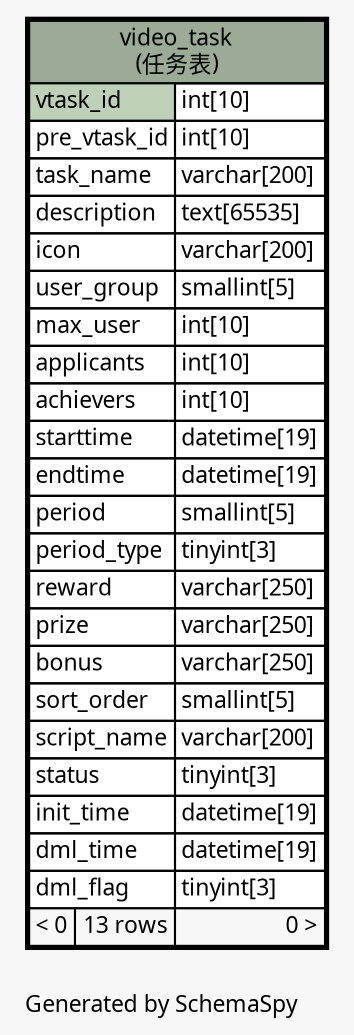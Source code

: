 // dot 2.26.0 on Linux 2.6.32-504.3.3.el6.x86_64
// SchemaSpy rev Unknown
digraph "oneDegreeRelationshipsDiagram" {
  graph [
    rankdir="RL"
    bgcolor="#f7f7f7"
    label="\nGenerated by SchemaSpy"
    labeljust="l"
    nodesep="0.18"
    ranksep="0.46"
    fontname="Microsoft YaHei"
    fontsize="11"
  ];
  node [
    fontname="Microsoft YaHei"
    fontsize="11"
    shape="plaintext"
  ];
  edge [
    arrowsize="0.8"
  ];
  "video_task" [
    label=<
    <TABLE BORDER="2" CELLBORDER="1" CELLSPACING="0" BGCOLOR="#ffffff">
      <TR><TD COLSPAN="3" BGCOLOR="#9bab96" ALIGN="CENTER">video_task<br/>(任务表)</TD></TR>
      <TR><TD PORT="vtask_id" COLSPAN="2" BGCOLOR="#bed1b8" ALIGN="LEFT">vtask_id</TD><TD PORT="vtask_id.type" ALIGN="LEFT">int[10]</TD></TR>
      <TR><TD PORT="pre_vtask_id" COLSPAN="2" ALIGN="LEFT">pre_vtask_id</TD><TD PORT="pre_vtask_id.type" ALIGN="LEFT">int[10]</TD></TR>
      <TR><TD PORT="task_name" COLSPAN="2" ALIGN="LEFT">task_name</TD><TD PORT="task_name.type" ALIGN="LEFT">varchar[200]</TD></TR>
      <TR><TD PORT="description" COLSPAN="2" ALIGN="LEFT">description</TD><TD PORT="description.type" ALIGN="LEFT">text[65535]</TD></TR>
      <TR><TD PORT="icon" COLSPAN="2" ALIGN="LEFT">icon</TD><TD PORT="icon.type" ALIGN="LEFT">varchar[200]</TD></TR>
      <TR><TD PORT="user_group" COLSPAN="2" ALIGN="LEFT">user_group</TD><TD PORT="user_group.type" ALIGN="LEFT">smallint[5]</TD></TR>
      <TR><TD PORT="max_user" COLSPAN="2" ALIGN="LEFT">max_user</TD><TD PORT="max_user.type" ALIGN="LEFT">int[10]</TD></TR>
      <TR><TD PORT="applicants" COLSPAN="2" ALIGN="LEFT">applicants</TD><TD PORT="applicants.type" ALIGN="LEFT">int[10]</TD></TR>
      <TR><TD PORT="achievers" COLSPAN="2" ALIGN="LEFT">achievers</TD><TD PORT="achievers.type" ALIGN="LEFT">int[10]</TD></TR>
      <TR><TD PORT="starttime" COLSPAN="2" ALIGN="LEFT">starttime</TD><TD PORT="starttime.type" ALIGN="LEFT">datetime[19]</TD></TR>
      <TR><TD PORT="endtime" COLSPAN="2" ALIGN="LEFT">endtime</TD><TD PORT="endtime.type" ALIGN="LEFT">datetime[19]</TD></TR>
      <TR><TD PORT="period" COLSPAN="2" ALIGN="LEFT">period</TD><TD PORT="period.type" ALIGN="LEFT">smallint[5]</TD></TR>
      <TR><TD PORT="period_type" COLSPAN="2" ALIGN="LEFT">period_type</TD><TD PORT="period_type.type" ALIGN="LEFT">tinyint[3]</TD></TR>
      <TR><TD PORT="reward" COLSPAN="2" ALIGN="LEFT">reward</TD><TD PORT="reward.type" ALIGN="LEFT">varchar[250]</TD></TR>
      <TR><TD PORT="prize" COLSPAN="2" ALIGN="LEFT">prize</TD><TD PORT="prize.type" ALIGN="LEFT">varchar[250]</TD></TR>
      <TR><TD PORT="bonus" COLSPAN="2" ALIGN="LEFT">bonus</TD><TD PORT="bonus.type" ALIGN="LEFT">varchar[250]</TD></TR>
      <TR><TD PORT="sort_order" COLSPAN="2" ALIGN="LEFT">sort_order</TD><TD PORT="sort_order.type" ALIGN="LEFT">smallint[5]</TD></TR>
      <TR><TD PORT="script_name" COLSPAN="2" ALIGN="LEFT">script_name</TD><TD PORT="script_name.type" ALIGN="LEFT">varchar[200]</TD></TR>
      <TR><TD PORT="status" COLSPAN="2" ALIGN="LEFT">status</TD><TD PORT="status.type" ALIGN="LEFT">tinyint[3]</TD></TR>
      <TR><TD PORT="init_time" COLSPAN="2" ALIGN="LEFT">init_time</TD><TD PORT="init_time.type" ALIGN="LEFT">datetime[19]</TD></TR>
      <TR><TD PORT="dml_time" COLSPAN="2" ALIGN="LEFT">dml_time</TD><TD PORT="dml_time.type" ALIGN="LEFT">datetime[19]</TD></TR>
      <TR><TD PORT="dml_flag" COLSPAN="2" ALIGN="LEFT">dml_flag</TD><TD PORT="dml_flag.type" ALIGN="LEFT">tinyint[3]</TD></TR>
      <TR><TD ALIGN="LEFT" BGCOLOR="#f7f7f7">&lt; 0</TD><TD ALIGN="RIGHT" BGCOLOR="#f7f7f7">13 rows</TD><TD ALIGN="RIGHT" BGCOLOR="#f7f7f7">0 &gt;</TD></TR>
    </TABLE>>
    URL="video_task.html"
    tooltip="video_task"
  ];
}
